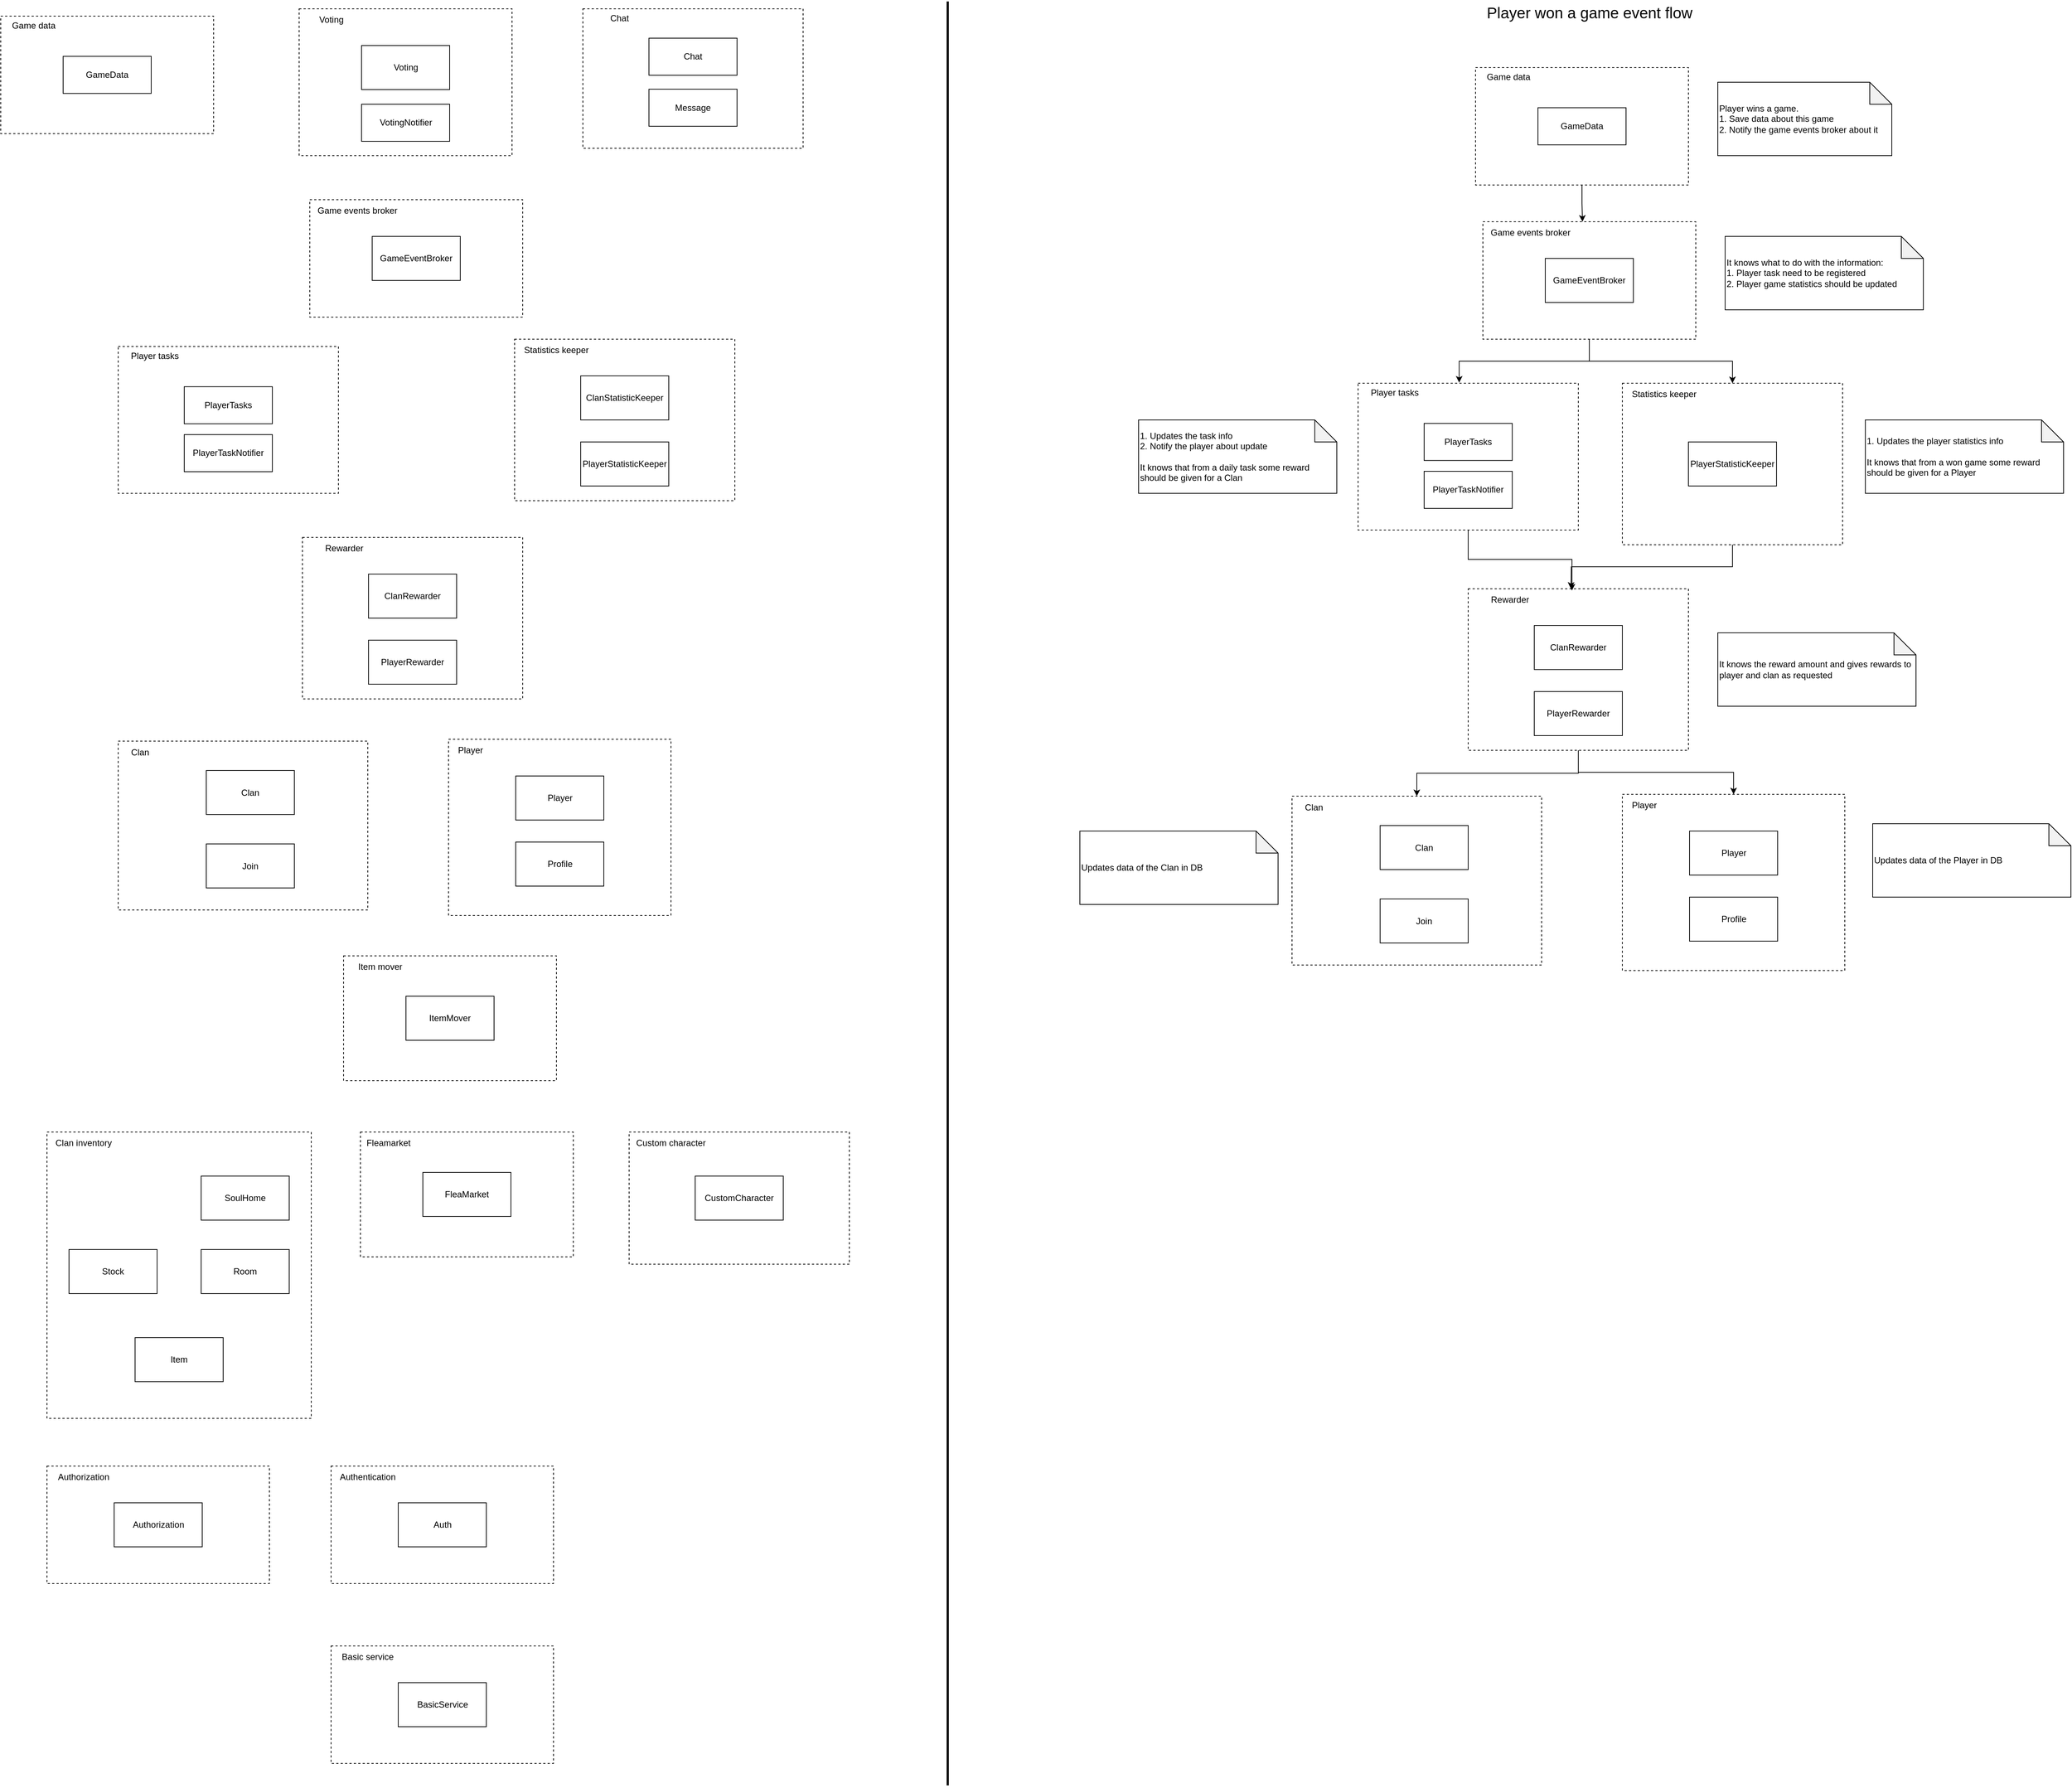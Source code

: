 <mxfile version="24.7.17">
  <diagram id="C5RBs43oDa-KdzZeNtuy" name="Page-1">
    <mxGraphModel dx="2231" dy="2536" grid="1" gridSize="10" guides="1" tooltips="1" connect="1" arrows="1" fold="1" page="1" pageScale="1" pageWidth="827" pageHeight="1169" math="0" shadow="0">
      <root>
        <mxCell id="WIyWlLk6GJQsqaUBKTNV-0" />
        <mxCell id="WIyWlLk6GJQsqaUBKTNV-1" parent="WIyWlLk6GJQsqaUBKTNV-0" />
        <mxCell id="xSpBKCksksXmDGPZZ2uK-2" value="" style="rounded=0;whiteSpace=wrap;html=1;dashed=1;fillColor=none;" vertex="1" parent="WIyWlLk6GJQsqaUBKTNV-1">
          <mxGeometry x="273" y="480" width="360" height="390" as="geometry" />
        </mxCell>
        <mxCell id="_3Yxe7j3_LtKffiDOUv9-1" value="SoulHome" style="rounded=0;whiteSpace=wrap;html=1;" parent="WIyWlLk6GJQsqaUBKTNV-1" vertex="1">
          <mxGeometry x="483" y="540" width="120" height="60" as="geometry" />
        </mxCell>
        <mxCell id="_3Yxe7j3_LtKffiDOUv9-2" value="Stock" style="rounded=0;whiteSpace=wrap;html=1;" parent="WIyWlLk6GJQsqaUBKTNV-1" vertex="1">
          <mxGeometry x="303" y="640" width="120" height="60" as="geometry" />
        </mxCell>
        <mxCell id="_3Yxe7j3_LtKffiDOUv9-3" value="Room" style="rounded=0;whiteSpace=wrap;html=1;" parent="WIyWlLk6GJQsqaUBKTNV-1" vertex="1">
          <mxGeometry x="483" y="640" width="120" height="60" as="geometry" />
        </mxCell>
        <mxCell id="_3Yxe7j3_LtKffiDOUv9-4" value="Item" style="rounded=0;whiteSpace=wrap;html=1;" parent="WIyWlLk6GJQsqaUBKTNV-1" vertex="1">
          <mxGeometry x="393" y="760" width="120" height="60" as="geometry" />
        </mxCell>
        <mxCell id="xSpBKCksksXmDGPZZ2uK-0" value="Clan inventory" style="text;html=1;align=center;verticalAlign=middle;whiteSpace=wrap;rounded=0;" vertex="1" parent="WIyWlLk6GJQsqaUBKTNV-1">
          <mxGeometry x="273" y="480" width="100" height="30" as="geometry" />
        </mxCell>
        <mxCell id="xSpBKCksksXmDGPZZ2uK-36" value="" style="group" vertex="1" connectable="0" parent="WIyWlLk6GJQsqaUBKTNV-1">
          <mxGeometry x="370" y="-52.5" width="340" height="230" as="geometry" />
        </mxCell>
        <mxCell id="xSpBKCksksXmDGPZZ2uK-1" value="" style="rounded=0;whiteSpace=wrap;html=1;dashed=1;fillColor=none;" vertex="1" parent="xSpBKCksksXmDGPZZ2uK-36">
          <mxGeometry width="340" height="230" as="geometry" />
        </mxCell>
        <mxCell id="_3Yxe7j3_LtKffiDOUv9-0" value="Clan" style="rounded=0;whiteSpace=wrap;html=1;" parent="xSpBKCksksXmDGPZZ2uK-36" vertex="1">
          <mxGeometry x="120" y="40" width="120" height="60" as="geometry" />
        </mxCell>
        <mxCell id="_3Yxe7j3_LtKffiDOUv9-15" value="Clan" style="text;html=1;align=center;verticalAlign=middle;whiteSpace=wrap;rounded=0;" parent="xSpBKCksksXmDGPZZ2uK-36" vertex="1">
          <mxGeometry width="60" height="30" as="geometry" />
        </mxCell>
        <mxCell id="xSpBKCksksXmDGPZZ2uK-3" value="Join" style="rounded=0;whiteSpace=wrap;html=1;" vertex="1" parent="xSpBKCksksXmDGPZZ2uK-36">
          <mxGeometry x="120" y="140" width="120" height="60" as="geometry" />
        </mxCell>
        <mxCell id="xSpBKCksksXmDGPZZ2uK-37" value="" style="group" vertex="1" connectable="0" parent="WIyWlLk6GJQsqaUBKTNV-1">
          <mxGeometry x="820" y="-55" width="303" height="240" as="geometry" />
        </mxCell>
        <mxCell id="_3Yxe7j3_LtKffiDOUv9-12" value="" style="rounded=0;whiteSpace=wrap;html=1;dashed=1;fillColor=none;" parent="xSpBKCksksXmDGPZZ2uK-37" vertex="1">
          <mxGeometry width="303" height="240" as="geometry" />
        </mxCell>
        <mxCell id="_3Yxe7j3_LtKffiDOUv9-5" value="Player" style="rounded=0;whiteSpace=wrap;html=1;" parent="xSpBKCksksXmDGPZZ2uK-37" vertex="1">
          <mxGeometry x="91.5" y="50" width="120" height="60" as="geometry" />
        </mxCell>
        <mxCell id="_3Yxe7j3_LtKffiDOUv9-16" value="Player" style="text;html=1;align=center;verticalAlign=middle;whiteSpace=wrap;rounded=0;" parent="xSpBKCksksXmDGPZZ2uK-37" vertex="1">
          <mxGeometry width="60" height="30" as="geometry" />
        </mxCell>
        <mxCell id="xSpBKCksksXmDGPZZ2uK-22" value="Profile" style="rounded=0;whiteSpace=wrap;html=1;" vertex="1" parent="xSpBKCksksXmDGPZZ2uK-37">
          <mxGeometry x="91.5" y="140" width="120" height="60" as="geometry" />
        </mxCell>
        <mxCell id="xSpBKCksksXmDGPZZ2uK-39" value="" style="group" vertex="1" connectable="0" parent="WIyWlLk6GJQsqaUBKTNV-1">
          <mxGeometry x="660" y="935" width="303" height="160" as="geometry" />
        </mxCell>
        <mxCell id="xSpBKCksksXmDGPZZ2uK-23" value="" style="rounded=0;whiteSpace=wrap;html=1;dashed=1;fillColor=none;" vertex="1" parent="xSpBKCksksXmDGPZZ2uK-39">
          <mxGeometry width="303" height="160" as="geometry" />
        </mxCell>
        <mxCell id="xSpBKCksksXmDGPZZ2uK-24" value="Auth" style="rounded=0;whiteSpace=wrap;html=1;" vertex="1" parent="xSpBKCksksXmDGPZZ2uK-39">
          <mxGeometry x="91.5" y="50" width="120" height="60" as="geometry" />
        </mxCell>
        <mxCell id="xSpBKCksksXmDGPZZ2uK-26" value="Authentication" style="text;html=1;align=center;verticalAlign=middle;whiteSpace=wrap;rounded=0;" vertex="1" parent="xSpBKCksksXmDGPZZ2uK-39">
          <mxGeometry width="100" height="30" as="geometry" />
        </mxCell>
        <mxCell id="xSpBKCksksXmDGPZZ2uK-40" value="" style="group" vertex="1" connectable="0" parent="WIyWlLk6GJQsqaUBKTNV-1">
          <mxGeometry x="1066" y="480" width="300" height="180" as="geometry" />
        </mxCell>
        <mxCell id="xSpBKCksksXmDGPZZ2uK-6" value="" style="rounded=0;whiteSpace=wrap;html=1;dashed=1;fillColor=none;" vertex="1" parent="xSpBKCksksXmDGPZZ2uK-40">
          <mxGeometry width="300" height="180" as="geometry" />
        </mxCell>
        <mxCell id="_3Yxe7j3_LtKffiDOUv9-6" value="CustomCharacter" style="rounded=0;whiteSpace=wrap;html=1;" parent="xSpBKCksksXmDGPZZ2uK-40" vertex="1">
          <mxGeometry x="90" y="60" width="120" height="60" as="geometry" />
        </mxCell>
        <mxCell id="xSpBKCksksXmDGPZZ2uK-7" value="Custom character" style="text;html=1;align=center;verticalAlign=middle;whiteSpace=wrap;rounded=0;" vertex="1" parent="xSpBKCksksXmDGPZZ2uK-40">
          <mxGeometry width="114" height="30" as="geometry" />
        </mxCell>
        <mxCell id="xSpBKCksksXmDGPZZ2uK-41" value="" style="group" vertex="1" connectable="0" parent="WIyWlLk6GJQsqaUBKTNV-1">
          <mxGeometry x="210" y="-1040" width="290" height="160" as="geometry" />
        </mxCell>
        <mxCell id="_3Yxe7j3_LtKffiDOUv9-13" value="" style="rounded=0;whiteSpace=wrap;html=1;dashed=1;fillColor=none;" parent="xSpBKCksksXmDGPZZ2uK-41" vertex="1">
          <mxGeometry width="290" height="160" as="geometry" />
        </mxCell>
        <mxCell id="_3Yxe7j3_LtKffiDOUv9-8" value="GameData" style="rounded=0;whiteSpace=wrap;html=1;" parent="xSpBKCksksXmDGPZZ2uK-41" vertex="1">
          <mxGeometry x="85" y="54.738" width="120" height="50.526" as="geometry" />
        </mxCell>
        <mxCell id="_3Yxe7j3_LtKffiDOUv9-18" value="Game data" style="text;html=1;align=center;verticalAlign=middle;whiteSpace=wrap;rounded=0;" parent="xSpBKCksksXmDGPZZ2uK-41" vertex="1">
          <mxGeometry width="90" height="25.263" as="geometry" />
        </mxCell>
        <mxCell id="xSpBKCksksXmDGPZZ2uK-42" value="" style="group" vertex="1" connectable="0" parent="WIyWlLk6GJQsqaUBKTNV-1">
          <mxGeometry x="273" y="935" width="303" height="160" as="geometry" />
        </mxCell>
        <mxCell id="xSpBKCksksXmDGPZZ2uK-28" value="" style="rounded=0;whiteSpace=wrap;html=1;dashed=1;fillColor=none;" vertex="1" parent="xSpBKCksksXmDGPZZ2uK-42">
          <mxGeometry width="303" height="160" as="geometry" />
        </mxCell>
        <mxCell id="xSpBKCksksXmDGPZZ2uK-29" value="Authorization" style="rounded=0;whiteSpace=wrap;html=1;" vertex="1" parent="xSpBKCksksXmDGPZZ2uK-42">
          <mxGeometry x="91.5" y="50" width="120" height="60" as="geometry" />
        </mxCell>
        <mxCell id="xSpBKCksksXmDGPZZ2uK-30" value="Authorization" style="text;html=1;align=center;verticalAlign=middle;whiteSpace=wrap;rounded=0;" vertex="1" parent="xSpBKCksksXmDGPZZ2uK-42">
          <mxGeometry width="100" height="30" as="geometry" />
        </mxCell>
        <mxCell id="xSpBKCksksXmDGPZZ2uK-43" value="" style="group" vertex="1" connectable="0" parent="WIyWlLk6GJQsqaUBKTNV-1">
          <mxGeometry x="700" y="480" width="290" height="170" as="geometry" />
        </mxCell>
        <mxCell id="_3Yxe7j3_LtKffiDOUv9-14" value="" style="rounded=0;whiteSpace=wrap;html=1;dashed=1;fillColor=none;" parent="xSpBKCksksXmDGPZZ2uK-43" vertex="1">
          <mxGeometry width="290" height="170" as="geometry" />
        </mxCell>
        <mxCell id="_3Yxe7j3_LtKffiDOUv9-9" value="FleaMarket" style="rounded=0;whiteSpace=wrap;html=1;" parent="xSpBKCksksXmDGPZZ2uK-43" vertex="1">
          <mxGeometry x="85" y="55" width="120" height="60" as="geometry" />
        </mxCell>
        <mxCell id="_3Yxe7j3_LtKffiDOUv9-17" value="Fleamarket&amp;nbsp;" style="text;html=1;align=center;verticalAlign=middle;whiteSpace=wrap;rounded=0;" parent="xSpBKCksksXmDGPZZ2uK-43" vertex="1">
          <mxGeometry x="10" width="60" height="30" as="geometry" />
        </mxCell>
        <mxCell id="xSpBKCksksXmDGPZZ2uK-45" value="" style="group" vertex="1" connectable="0" parent="WIyWlLk6GJQsqaUBKTNV-1">
          <mxGeometry x="660" y="1180" width="303" height="160" as="geometry" />
        </mxCell>
        <mxCell id="xSpBKCksksXmDGPZZ2uK-32" value="" style="rounded=0;whiteSpace=wrap;html=1;dashed=1;fillColor=none;" vertex="1" parent="xSpBKCksksXmDGPZZ2uK-45">
          <mxGeometry width="303" height="160" as="geometry" />
        </mxCell>
        <mxCell id="xSpBKCksksXmDGPZZ2uK-33" value="Ba&lt;span style=&quot;background-color: initial;&quot;&gt;sic service&lt;/span&gt;" style="text;html=1;align=center;verticalAlign=middle;whiteSpace=wrap;rounded=0;" vertex="1" parent="xSpBKCksksXmDGPZZ2uK-45">
          <mxGeometry width="100" height="30" as="geometry" />
        </mxCell>
        <mxCell id="xSpBKCksksXmDGPZZ2uK-35" value="BasicService" style="rounded=0;whiteSpace=wrap;html=1;" vertex="1" parent="xSpBKCksksXmDGPZZ2uK-45">
          <mxGeometry x="91.5" y="50" width="120" height="60" as="geometry" />
        </mxCell>
        <mxCell id="xSpBKCksksXmDGPZZ2uK-49" value="" style="group" vertex="1" connectable="0" parent="WIyWlLk6GJQsqaUBKTNV-1">
          <mxGeometry x="621" y="-330" width="300" height="220" as="geometry" />
        </mxCell>
        <mxCell id="xSpBKCksksXmDGPZZ2uK-50" value="" style="rounded=0;whiteSpace=wrap;html=1;dashed=1;fillColor=none;" vertex="1" parent="xSpBKCksksXmDGPZZ2uK-49">
          <mxGeometry width="300" height="220" as="geometry" />
        </mxCell>
        <mxCell id="xSpBKCksksXmDGPZZ2uK-51" value="ClanRewarder" style="rounded=0;whiteSpace=wrap;html=1;" vertex="1" parent="xSpBKCksksXmDGPZZ2uK-49">
          <mxGeometry x="90" y="50" width="120" height="60" as="geometry" />
        </mxCell>
        <mxCell id="xSpBKCksksXmDGPZZ2uK-52" value="Rewarder" style="text;html=1;align=center;verticalAlign=middle;whiteSpace=wrap;rounded=0;" vertex="1" parent="xSpBKCksksXmDGPZZ2uK-49">
          <mxGeometry width="114" height="30" as="geometry" />
        </mxCell>
        <mxCell id="xSpBKCksksXmDGPZZ2uK-53" value="PlayerRewarder" style="rounded=0;whiteSpace=wrap;html=1;" vertex="1" parent="xSpBKCksksXmDGPZZ2uK-49">
          <mxGeometry x="90" y="140" width="120" height="60" as="geometry" />
        </mxCell>
        <mxCell id="xSpBKCksksXmDGPZZ2uK-79" value="" style="group" vertex="1" connectable="0" parent="WIyWlLk6GJQsqaUBKTNV-1">
          <mxGeometry x="677" y="240" width="290" height="170" as="geometry" />
        </mxCell>
        <mxCell id="xSpBKCksksXmDGPZZ2uK-80" value="" style="rounded=0;whiteSpace=wrap;html=1;dashed=1;fillColor=none;" vertex="1" parent="xSpBKCksksXmDGPZZ2uK-79">
          <mxGeometry width="290" height="170" as="geometry" />
        </mxCell>
        <mxCell id="xSpBKCksksXmDGPZZ2uK-81" value="ItemMover" style="rounded=0;whiteSpace=wrap;html=1;" vertex="1" parent="xSpBKCksksXmDGPZZ2uK-79">
          <mxGeometry x="85" y="55" width="120" height="60" as="geometry" />
        </mxCell>
        <mxCell id="xSpBKCksksXmDGPZZ2uK-82" value="Item mover" style="text;html=1;align=center;verticalAlign=middle;whiteSpace=wrap;rounded=0;" vertex="1" parent="xSpBKCksksXmDGPZZ2uK-79">
          <mxGeometry x="10" width="80" height="30" as="geometry" />
        </mxCell>
        <mxCell id="xSpBKCksksXmDGPZZ2uK-92" value="" style="group" vertex="1" connectable="0" parent="WIyWlLk6GJQsqaUBKTNV-1">
          <mxGeometry x="1003" y="-1050" width="300" height="190" as="geometry" />
        </mxCell>
        <mxCell id="xSpBKCksksXmDGPZZ2uK-93" value="" style="rounded=0;whiteSpace=wrap;html=1;dashed=1;fillColor=none;" vertex="1" parent="xSpBKCksksXmDGPZZ2uK-92">
          <mxGeometry width="300" height="190" as="geometry" />
        </mxCell>
        <mxCell id="xSpBKCksksXmDGPZZ2uK-94" value="Chat" style="rounded=0;whiteSpace=wrap;html=1;" vertex="1" parent="xSpBKCksksXmDGPZZ2uK-92">
          <mxGeometry x="90" y="39.997" width="120" height="50.526" as="geometry" />
        </mxCell>
        <mxCell id="xSpBKCksksXmDGPZZ2uK-95" value="Chat" style="text;html=1;align=center;verticalAlign=middle;whiteSpace=wrap;rounded=0;" vertex="1" parent="xSpBKCksksXmDGPZZ2uK-92">
          <mxGeometry width="100" height="25.263" as="geometry" />
        </mxCell>
        <mxCell id="xSpBKCksksXmDGPZZ2uK-96" value="Message" style="rounded=0;whiteSpace=wrap;html=1;" vertex="1" parent="xSpBKCksksXmDGPZZ2uK-92">
          <mxGeometry x="90" y="109.477" width="120" height="50.526" as="geometry" />
        </mxCell>
        <mxCell id="xSpBKCksksXmDGPZZ2uK-101" value="" style="group" vertex="1" connectable="0" parent="WIyWlLk6GJQsqaUBKTNV-1">
          <mxGeometry x="910" y="-600" width="300" height="220" as="geometry" />
        </mxCell>
        <mxCell id="xSpBKCksksXmDGPZZ2uK-102" value="" style="rounded=0;whiteSpace=wrap;html=1;dashed=1;fillColor=none;" vertex="1" parent="xSpBKCksksXmDGPZZ2uK-101">
          <mxGeometry width="300" height="220" as="geometry" />
        </mxCell>
        <mxCell id="xSpBKCksksXmDGPZZ2uK-103" value="ClanStatisticKeeper" style="rounded=0;whiteSpace=wrap;html=1;" vertex="1" parent="xSpBKCksksXmDGPZZ2uK-101">
          <mxGeometry x="90" y="50" width="120" height="60" as="geometry" />
        </mxCell>
        <mxCell id="xSpBKCksksXmDGPZZ2uK-104" value="Statistics keeper" style="text;html=1;align=center;verticalAlign=middle;whiteSpace=wrap;rounded=0;" vertex="1" parent="xSpBKCksksXmDGPZZ2uK-101">
          <mxGeometry width="114" height="30" as="geometry" />
        </mxCell>
        <mxCell id="xSpBKCksksXmDGPZZ2uK-105" value="PlayerStatisticKeeper" style="rounded=0;whiteSpace=wrap;html=1;" vertex="1" parent="xSpBKCksksXmDGPZZ2uK-101">
          <mxGeometry x="90" y="140" width="120" height="60" as="geometry" />
        </mxCell>
        <mxCell id="xSpBKCksksXmDGPZZ2uK-106" value="" style="group" vertex="1" connectable="0" parent="WIyWlLk6GJQsqaUBKTNV-1">
          <mxGeometry x="631" y="-790" width="290" height="160" as="geometry" />
        </mxCell>
        <mxCell id="xSpBKCksksXmDGPZZ2uK-107" value="" style="rounded=0;whiteSpace=wrap;html=1;dashed=1;fillColor=none;" vertex="1" parent="xSpBKCksksXmDGPZZ2uK-106">
          <mxGeometry width="290" height="160" as="geometry" />
        </mxCell>
        <mxCell id="xSpBKCksksXmDGPZZ2uK-108" value="GameEventBroker" style="rounded=0;whiteSpace=wrap;html=1;" vertex="1" parent="xSpBKCksksXmDGPZZ2uK-106">
          <mxGeometry x="85" y="50" width="120" height="60" as="geometry" />
        </mxCell>
        <mxCell id="xSpBKCksksXmDGPZZ2uK-109" value="Game events broker" style="text;html=1;align=center;verticalAlign=middle;whiteSpace=wrap;rounded=0;" vertex="1" parent="xSpBKCksksXmDGPZZ2uK-106">
          <mxGeometry width="130" height="30" as="geometry" />
        </mxCell>
        <mxCell id="xSpBKCksksXmDGPZZ2uK-116" value="" style="group" vertex="1" connectable="0" parent="WIyWlLk6GJQsqaUBKTNV-1">
          <mxGeometry x="616.5" y="-1050" width="290" height="200" as="geometry" />
        </mxCell>
        <mxCell id="xSpBKCksksXmDGPZZ2uK-4" value="" style="rounded=0;whiteSpace=wrap;html=1;dashed=1;fillColor=none;container=0;" vertex="1" parent="xSpBKCksksXmDGPZZ2uK-116">
          <mxGeometry width="290" height="200" as="geometry" />
        </mxCell>
        <mxCell id="_3Yxe7j3_LtKffiDOUv9-10" value="Voting" style="rounded=0;whiteSpace=wrap;html=1;container=0;" parent="xSpBKCksksXmDGPZZ2uK-116" vertex="1">
          <mxGeometry x="85" y="50" width="120" height="60" as="geometry" />
        </mxCell>
        <mxCell id="xSpBKCksksXmDGPZZ2uK-5" value="Voting" style="text;html=1;align=center;verticalAlign=middle;whiteSpace=wrap;rounded=0;container=0;" vertex="1" parent="xSpBKCksksXmDGPZZ2uK-116">
          <mxGeometry width="87" height="30" as="geometry" />
        </mxCell>
        <mxCell id="xSpBKCksksXmDGPZZ2uK-115" value="VotingNotifier" style="rounded=0;whiteSpace=wrap;html=1;container=0;" vertex="1" parent="xSpBKCksksXmDGPZZ2uK-116">
          <mxGeometry x="85" y="129.997" width="120" height="50.526" as="geometry" />
        </mxCell>
        <mxCell id="xSpBKCksksXmDGPZZ2uK-117" value="" style="group" vertex="1" connectable="0" parent="WIyWlLk6GJQsqaUBKTNV-1">
          <mxGeometry x="370" y="-590" width="300" height="200" as="geometry" />
        </mxCell>
        <mxCell id="xSpBKCksksXmDGPZZ2uK-8" value="" style="rounded=0;whiteSpace=wrap;html=1;dashed=1;fillColor=none;" vertex="1" parent="xSpBKCksksXmDGPZZ2uK-117">
          <mxGeometry width="300" height="200" as="geometry" />
        </mxCell>
        <mxCell id="_3Yxe7j3_LtKffiDOUv9-7" value="PlayerTasks" style="rounded=0;whiteSpace=wrap;html=1;" parent="xSpBKCksksXmDGPZZ2uK-117" vertex="1">
          <mxGeometry x="90" y="54.737" width="120" height="50.526" as="geometry" />
        </mxCell>
        <mxCell id="xSpBKCksksXmDGPZZ2uK-9" value="Player tasks" style="text;html=1;align=center;verticalAlign=middle;whiteSpace=wrap;rounded=0;" vertex="1" parent="xSpBKCksksXmDGPZZ2uK-117">
          <mxGeometry width="100" height="25.263" as="geometry" />
        </mxCell>
        <mxCell id="xSpBKCksksXmDGPZZ2uK-112" value="PlayerTaskNotifier" style="rounded=0;whiteSpace=wrap;html=1;" vertex="1" parent="xSpBKCksksXmDGPZZ2uK-117">
          <mxGeometry x="90" y="119.997" width="120" height="50.526" as="geometry" />
        </mxCell>
        <mxCell id="xSpBKCksksXmDGPZZ2uK-120" value="" style="group" vertex="1" connectable="0" parent="WIyWlLk6GJQsqaUBKTNV-1">
          <mxGeometry x="2219" y="-970" width="290" height="160" as="geometry" />
        </mxCell>
        <mxCell id="xSpBKCksksXmDGPZZ2uK-121" value="" style="rounded=0;whiteSpace=wrap;html=1;dashed=1;fillColor=none;" vertex="1" parent="xSpBKCksksXmDGPZZ2uK-120">
          <mxGeometry width="290" height="160" as="geometry" />
        </mxCell>
        <mxCell id="xSpBKCksksXmDGPZZ2uK-122" value="GameData" style="rounded=0;whiteSpace=wrap;html=1;" vertex="1" parent="xSpBKCksksXmDGPZZ2uK-120">
          <mxGeometry x="85" y="54.738" width="120" height="50.526" as="geometry" />
        </mxCell>
        <mxCell id="xSpBKCksksXmDGPZZ2uK-123" value="Game data" style="text;html=1;align=center;verticalAlign=middle;whiteSpace=wrap;rounded=0;" vertex="1" parent="xSpBKCksksXmDGPZZ2uK-120">
          <mxGeometry width="90" height="25.263" as="geometry" />
        </mxCell>
        <mxCell id="xSpBKCksksXmDGPZZ2uK-124" value="" style="group" vertex="1" connectable="0" parent="WIyWlLk6GJQsqaUBKTNV-1">
          <mxGeometry x="2229" y="-760" width="290" height="160" as="geometry" />
        </mxCell>
        <mxCell id="xSpBKCksksXmDGPZZ2uK-125" value="" style="rounded=0;whiteSpace=wrap;html=1;dashed=1;fillColor=none;" vertex="1" parent="xSpBKCksksXmDGPZZ2uK-124">
          <mxGeometry width="290" height="160" as="geometry" />
        </mxCell>
        <mxCell id="xSpBKCksksXmDGPZZ2uK-126" value="GameEventBroker" style="rounded=0;whiteSpace=wrap;html=1;" vertex="1" parent="xSpBKCksksXmDGPZZ2uK-124">
          <mxGeometry x="85" y="50" width="120" height="60" as="geometry" />
        </mxCell>
        <mxCell id="xSpBKCksksXmDGPZZ2uK-127" value="Game events broker" style="text;html=1;align=center;verticalAlign=middle;whiteSpace=wrap;rounded=0;" vertex="1" parent="xSpBKCksksXmDGPZZ2uK-124">
          <mxGeometry width="130" height="30" as="geometry" />
        </mxCell>
        <mxCell id="xSpBKCksksXmDGPZZ2uK-128" value="" style="group" vertex="1" connectable="0" parent="WIyWlLk6GJQsqaUBKTNV-1">
          <mxGeometry x="2059" y="-540" width="300" height="200" as="geometry" />
        </mxCell>
        <mxCell id="xSpBKCksksXmDGPZZ2uK-129" value="" style="rounded=0;whiteSpace=wrap;html=1;dashed=1;fillColor=none;" vertex="1" parent="xSpBKCksksXmDGPZZ2uK-128">
          <mxGeometry width="300" height="200" as="geometry" />
        </mxCell>
        <mxCell id="xSpBKCksksXmDGPZZ2uK-130" value="PlayerTasks" style="rounded=0;whiteSpace=wrap;html=1;" vertex="1" parent="xSpBKCksksXmDGPZZ2uK-128">
          <mxGeometry x="90" y="54.737" width="120" height="50.526" as="geometry" />
        </mxCell>
        <mxCell id="xSpBKCksksXmDGPZZ2uK-131" value="Player tasks" style="text;html=1;align=center;verticalAlign=middle;whiteSpace=wrap;rounded=0;" vertex="1" parent="xSpBKCksksXmDGPZZ2uK-128">
          <mxGeometry width="100" height="25.263" as="geometry" />
        </mxCell>
        <mxCell id="xSpBKCksksXmDGPZZ2uK-132" value="PlayerTaskNotifier" style="rounded=0;whiteSpace=wrap;html=1;" vertex="1" parent="xSpBKCksksXmDGPZZ2uK-128">
          <mxGeometry x="90" y="119.997" width="120" height="50.526" as="geometry" />
        </mxCell>
        <mxCell id="xSpBKCksksXmDGPZZ2uK-133" value="" style="group" vertex="1" connectable="0" parent="WIyWlLk6GJQsqaUBKTNV-1">
          <mxGeometry x="2419" y="-540" width="300" height="220" as="geometry" />
        </mxCell>
        <mxCell id="xSpBKCksksXmDGPZZ2uK-157" style="edgeStyle=orthogonalEdgeStyle;rounded=0;orthogonalLoop=1;jettySize=auto;html=1;exitX=0.5;exitY=1;exitDx=0;exitDy=0;" edge="1" parent="xSpBKCksksXmDGPZZ2uK-133" source="xSpBKCksksXmDGPZZ2uK-134">
          <mxGeometry relative="1" as="geometry">
            <mxPoint x="-70" y="280" as="targetPoint" />
          </mxGeometry>
        </mxCell>
        <mxCell id="xSpBKCksksXmDGPZZ2uK-134" value="" style="rounded=0;whiteSpace=wrap;html=1;dashed=1;fillColor=none;" vertex="1" parent="xSpBKCksksXmDGPZZ2uK-133">
          <mxGeometry width="300" height="220" as="geometry" />
        </mxCell>
        <mxCell id="xSpBKCksksXmDGPZZ2uK-136" value="Statistics keeper" style="text;html=1;align=center;verticalAlign=middle;whiteSpace=wrap;rounded=0;" vertex="1" parent="xSpBKCksksXmDGPZZ2uK-133">
          <mxGeometry width="114" height="30" as="geometry" />
        </mxCell>
        <mxCell id="xSpBKCksksXmDGPZZ2uK-137" value="PlayerStatisticKeeper" style="rounded=0;whiteSpace=wrap;html=1;" vertex="1" parent="xSpBKCksksXmDGPZZ2uK-133">
          <mxGeometry x="90" y="80" width="120" height="60" as="geometry" />
        </mxCell>
        <mxCell id="xSpBKCksksXmDGPZZ2uK-138" value="" style="group" vertex="1" connectable="0" parent="WIyWlLk6GJQsqaUBKTNV-1">
          <mxGeometry x="2209" y="-260" width="300" height="220" as="geometry" />
        </mxCell>
        <mxCell id="xSpBKCksksXmDGPZZ2uK-139" value="" style="rounded=0;whiteSpace=wrap;html=1;dashed=1;fillColor=none;" vertex="1" parent="xSpBKCksksXmDGPZZ2uK-138">
          <mxGeometry width="300" height="220" as="geometry" />
        </mxCell>
        <mxCell id="xSpBKCksksXmDGPZZ2uK-140" value="ClanRewarder" style="rounded=0;whiteSpace=wrap;html=1;" vertex="1" parent="xSpBKCksksXmDGPZZ2uK-138">
          <mxGeometry x="90" y="50" width="120" height="60" as="geometry" />
        </mxCell>
        <mxCell id="xSpBKCksksXmDGPZZ2uK-141" value="Rewarder" style="text;html=1;align=center;verticalAlign=middle;whiteSpace=wrap;rounded=0;" vertex="1" parent="xSpBKCksksXmDGPZZ2uK-138">
          <mxGeometry width="114" height="30" as="geometry" />
        </mxCell>
        <mxCell id="xSpBKCksksXmDGPZZ2uK-142" value="PlayerRewarder" style="rounded=0;whiteSpace=wrap;html=1;" vertex="1" parent="xSpBKCksksXmDGPZZ2uK-138">
          <mxGeometry x="90" y="140" width="120" height="60" as="geometry" />
        </mxCell>
        <mxCell id="xSpBKCksksXmDGPZZ2uK-143" value="" style="group" vertex="1" connectable="0" parent="WIyWlLk6GJQsqaUBKTNV-1">
          <mxGeometry x="1969" y="22.5" width="340" height="230" as="geometry" />
        </mxCell>
        <mxCell id="xSpBKCksksXmDGPZZ2uK-144" value="" style="rounded=0;whiteSpace=wrap;html=1;dashed=1;fillColor=none;" vertex="1" parent="xSpBKCksksXmDGPZZ2uK-143">
          <mxGeometry width="340" height="230" as="geometry" />
        </mxCell>
        <mxCell id="xSpBKCksksXmDGPZZ2uK-145" value="Clan" style="rounded=0;whiteSpace=wrap;html=1;" vertex="1" parent="xSpBKCksksXmDGPZZ2uK-143">
          <mxGeometry x="120" y="40" width="120" height="60" as="geometry" />
        </mxCell>
        <mxCell id="xSpBKCksksXmDGPZZ2uK-146" value="Clan" style="text;html=1;align=center;verticalAlign=middle;whiteSpace=wrap;rounded=0;" vertex="1" parent="xSpBKCksksXmDGPZZ2uK-143">
          <mxGeometry width="60" height="30" as="geometry" />
        </mxCell>
        <mxCell id="xSpBKCksksXmDGPZZ2uK-147" value="Join" style="rounded=0;whiteSpace=wrap;html=1;" vertex="1" parent="xSpBKCksksXmDGPZZ2uK-143">
          <mxGeometry x="120" y="140" width="120" height="60" as="geometry" />
        </mxCell>
        <mxCell id="xSpBKCksksXmDGPZZ2uK-148" value="" style="group" vertex="1" connectable="0" parent="WIyWlLk6GJQsqaUBKTNV-1">
          <mxGeometry x="2419" y="20" width="303" height="240" as="geometry" />
        </mxCell>
        <mxCell id="xSpBKCksksXmDGPZZ2uK-149" value="" style="rounded=0;whiteSpace=wrap;html=1;dashed=1;fillColor=none;" vertex="1" parent="xSpBKCksksXmDGPZZ2uK-148">
          <mxGeometry width="303" height="240" as="geometry" />
        </mxCell>
        <mxCell id="xSpBKCksksXmDGPZZ2uK-150" value="Player" style="rounded=0;whiteSpace=wrap;html=1;" vertex="1" parent="xSpBKCksksXmDGPZZ2uK-148">
          <mxGeometry x="91.5" y="50" width="120" height="60" as="geometry" />
        </mxCell>
        <mxCell id="xSpBKCksksXmDGPZZ2uK-151" value="Player" style="text;html=1;align=center;verticalAlign=middle;whiteSpace=wrap;rounded=0;" vertex="1" parent="xSpBKCksksXmDGPZZ2uK-148">
          <mxGeometry width="60" height="30" as="geometry" />
        </mxCell>
        <mxCell id="xSpBKCksksXmDGPZZ2uK-152" value="Profile" style="rounded=0;whiteSpace=wrap;html=1;" vertex="1" parent="xSpBKCksksXmDGPZZ2uK-148">
          <mxGeometry x="91.5" y="140" width="120" height="60" as="geometry" />
        </mxCell>
        <mxCell id="xSpBKCksksXmDGPZZ2uK-153" style="edgeStyle=orthogonalEdgeStyle;rounded=0;orthogonalLoop=1;jettySize=auto;html=1;exitX=0.5;exitY=1;exitDx=0;exitDy=0;entryX=0.468;entryY=0;entryDx=0;entryDy=0;entryPerimeter=0;" edge="1" parent="WIyWlLk6GJQsqaUBKTNV-1" source="xSpBKCksksXmDGPZZ2uK-121" target="xSpBKCksksXmDGPZZ2uK-125">
          <mxGeometry relative="1" as="geometry" />
        </mxCell>
        <mxCell id="xSpBKCksksXmDGPZZ2uK-154" style="edgeStyle=orthogonalEdgeStyle;rounded=0;orthogonalLoop=1;jettySize=auto;html=1;exitX=0.5;exitY=1;exitDx=0;exitDy=0;entryX=0.459;entryY=-0.004;entryDx=0;entryDy=0;entryPerimeter=0;" edge="1" parent="WIyWlLk6GJQsqaUBKTNV-1" source="xSpBKCksksXmDGPZZ2uK-125" target="xSpBKCksksXmDGPZZ2uK-129">
          <mxGeometry relative="1" as="geometry" />
        </mxCell>
        <mxCell id="xSpBKCksksXmDGPZZ2uK-155" style="edgeStyle=orthogonalEdgeStyle;rounded=0;orthogonalLoop=1;jettySize=auto;html=1;entryX=0.5;entryY=0;entryDx=0;entryDy=0;" edge="1" parent="WIyWlLk6GJQsqaUBKTNV-1" source="xSpBKCksksXmDGPZZ2uK-125" target="xSpBKCksksXmDGPZZ2uK-134">
          <mxGeometry relative="1" as="geometry" />
        </mxCell>
        <mxCell id="xSpBKCksksXmDGPZZ2uK-156" style="edgeStyle=orthogonalEdgeStyle;rounded=0;orthogonalLoop=1;jettySize=auto;html=1;exitX=0.5;exitY=1;exitDx=0;exitDy=0;entryX=0.471;entryY=0.011;entryDx=0;entryDy=0;entryPerimeter=0;" edge="1" parent="WIyWlLk6GJQsqaUBKTNV-1" source="xSpBKCksksXmDGPZZ2uK-129" target="xSpBKCksksXmDGPZZ2uK-139">
          <mxGeometry relative="1" as="geometry" />
        </mxCell>
        <mxCell id="xSpBKCksksXmDGPZZ2uK-158" style="edgeStyle=orthogonalEdgeStyle;rounded=0;orthogonalLoop=1;jettySize=auto;html=1;exitX=0.5;exitY=1;exitDx=0;exitDy=0;" edge="1" parent="WIyWlLk6GJQsqaUBKTNV-1" source="xSpBKCksksXmDGPZZ2uK-139" target="xSpBKCksksXmDGPZZ2uK-144">
          <mxGeometry relative="1" as="geometry" />
        </mxCell>
        <mxCell id="xSpBKCksksXmDGPZZ2uK-159" style="edgeStyle=orthogonalEdgeStyle;rounded=0;orthogonalLoop=1;jettySize=auto;html=1;exitX=0.5;exitY=1;exitDx=0;exitDy=0;" edge="1" parent="WIyWlLk6GJQsqaUBKTNV-1" source="xSpBKCksksXmDGPZZ2uK-139" target="xSpBKCksksXmDGPZZ2uK-149">
          <mxGeometry relative="1" as="geometry" />
        </mxCell>
        <mxCell id="xSpBKCksksXmDGPZZ2uK-161" value="Player wins a game.&lt;div&gt;1. Save data about this game&lt;/div&gt;&lt;div&gt;2. Notify the game events broker about it&lt;/div&gt;" style="shape=note;whiteSpace=wrap;html=1;backgroundOutline=1;darkOpacity=0.05;align=left;" vertex="1" parent="WIyWlLk6GJQsqaUBKTNV-1">
          <mxGeometry x="2549" y="-950" width="237" height="100" as="geometry" />
        </mxCell>
        <mxCell id="xSpBKCksksXmDGPZZ2uK-162" value="&lt;div&gt;It knows what to do with the information:&lt;/div&gt;&lt;div&gt;1. Player task need to be registered&lt;/div&gt;&lt;div&gt;2. Player game statistics should be updated&lt;/div&gt;" style="shape=note;whiteSpace=wrap;html=1;backgroundOutline=1;darkOpacity=0.05;align=left;" vertex="1" parent="WIyWlLk6GJQsqaUBKTNV-1">
          <mxGeometry x="2559" y="-740" width="270" height="100" as="geometry" />
        </mxCell>
        <mxCell id="xSpBKCksksXmDGPZZ2uK-163" value="&lt;div&gt;1. Updates the task info&lt;/div&gt;&lt;div&gt;2. Notify the player about update&lt;/div&gt;&lt;div&gt;&lt;br&gt;&lt;/div&gt;&lt;div&gt;It knows that from a daily task some reward should be given for a Clan&lt;/div&gt;" style="shape=note;whiteSpace=wrap;html=1;backgroundOutline=1;darkOpacity=0.05;align=left;" vertex="1" parent="WIyWlLk6GJQsqaUBKTNV-1">
          <mxGeometry x="1760" y="-490" width="270" height="100" as="geometry" />
        </mxCell>
        <mxCell id="xSpBKCksksXmDGPZZ2uK-164" value="It knows the reward amount and gives rewards to player and clan as requested" style="shape=note;whiteSpace=wrap;html=1;backgroundOutline=1;darkOpacity=0.05;align=left;" vertex="1" parent="WIyWlLk6GJQsqaUBKTNV-1">
          <mxGeometry x="2549" y="-200" width="270" height="100" as="geometry" />
        </mxCell>
        <mxCell id="xSpBKCksksXmDGPZZ2uK-165" value="&lt;div&gt;1. Updates the player statistics info&lt;/div&gt;&lt;div&gt;&lt;br&gt;&lt;/div&gt;&lt;div&gt;It knows that from a won game&lt;span style=&quot;background-color: initial;&quot;&gt;&amp;nbsp;some reward should be given for a Player&lt;/span&gt;&lt;/div&gt;" style="shape=note;whiteSpace=wrap;html=1;backgroundOutline=1;darkOpacity=0.05;align=left;" vertex="1" parent="WIyWlLk6GJQsqaUBKTNV-1">
          <mxGeometry x="2750" y="-490" width="270" height="100" as="geometry" />
        </mxCell>
        <mxCell id="xSpBKCksksXmDGPZZ2uK-166" value="Updates data of the Player in DB" style="shape=note;whiteSpace=wrap;html=1;backgroundOutline=1;darkOpacity=0.05;align=left;" vertex="1" parent="WIyWlLk6GJQsqaUBKTNV-1">
          <mxGeometry x="2760" y="60" width="270" height="100" as="geometry" />
        </mxCell>
        <mxCell id="xSpBKCksksXmDGPZZ2uK-167" value="Updates data of the Clan in DB" style="shape=note;whiteSpace=wrap;html=1;backgroundOutline=1;darkOpacity=0.05;align=left;" vertex="1" parent="WIyWlLk6GJQsqaUBKTNV-1">
          <mxGeometry x="1680" y="70" width="270" height="100" as="geometry" />
        </mxCell>
        <mxCell id="xSpBKCksksXmDGPZZ2uK-168" value="&lt;font style=&quot;font-size: 21px;&quot;&gt;Player won a game event flow&lt;/font&gt;" style="text;html=1;align=center;verticalAlign=middle;whiteSpace=wrap;rounded=0;" vertex="1" parent="WIyWlLk6GJQsqaUBKTNV-1">
          <mxGeometry x="2208.5" y="-1060" width="331" height="30" as="geometry" />
        </mxCell>
        <mxCell id="xSpBKCksksXmDGPZZ2uK-170" value="" style="endArrow=none;html=1;rounded=0;strokeWidth=3;" edge="1" parent="WIyWlLk6GJQsqaUBKTNV-1">
          <mxGeometry width="50" height="50" relative="1" as="geometry">
            <mxPoint x="1500" y="1370" as="sourcePoint" />
            <mxPoint x="1500" y="-1060" as="targetPoint" />
          </mxGeometry>
        </mxCell>
      </root>
    </mxGraphModel>
  </diagram>
</mxfile>
